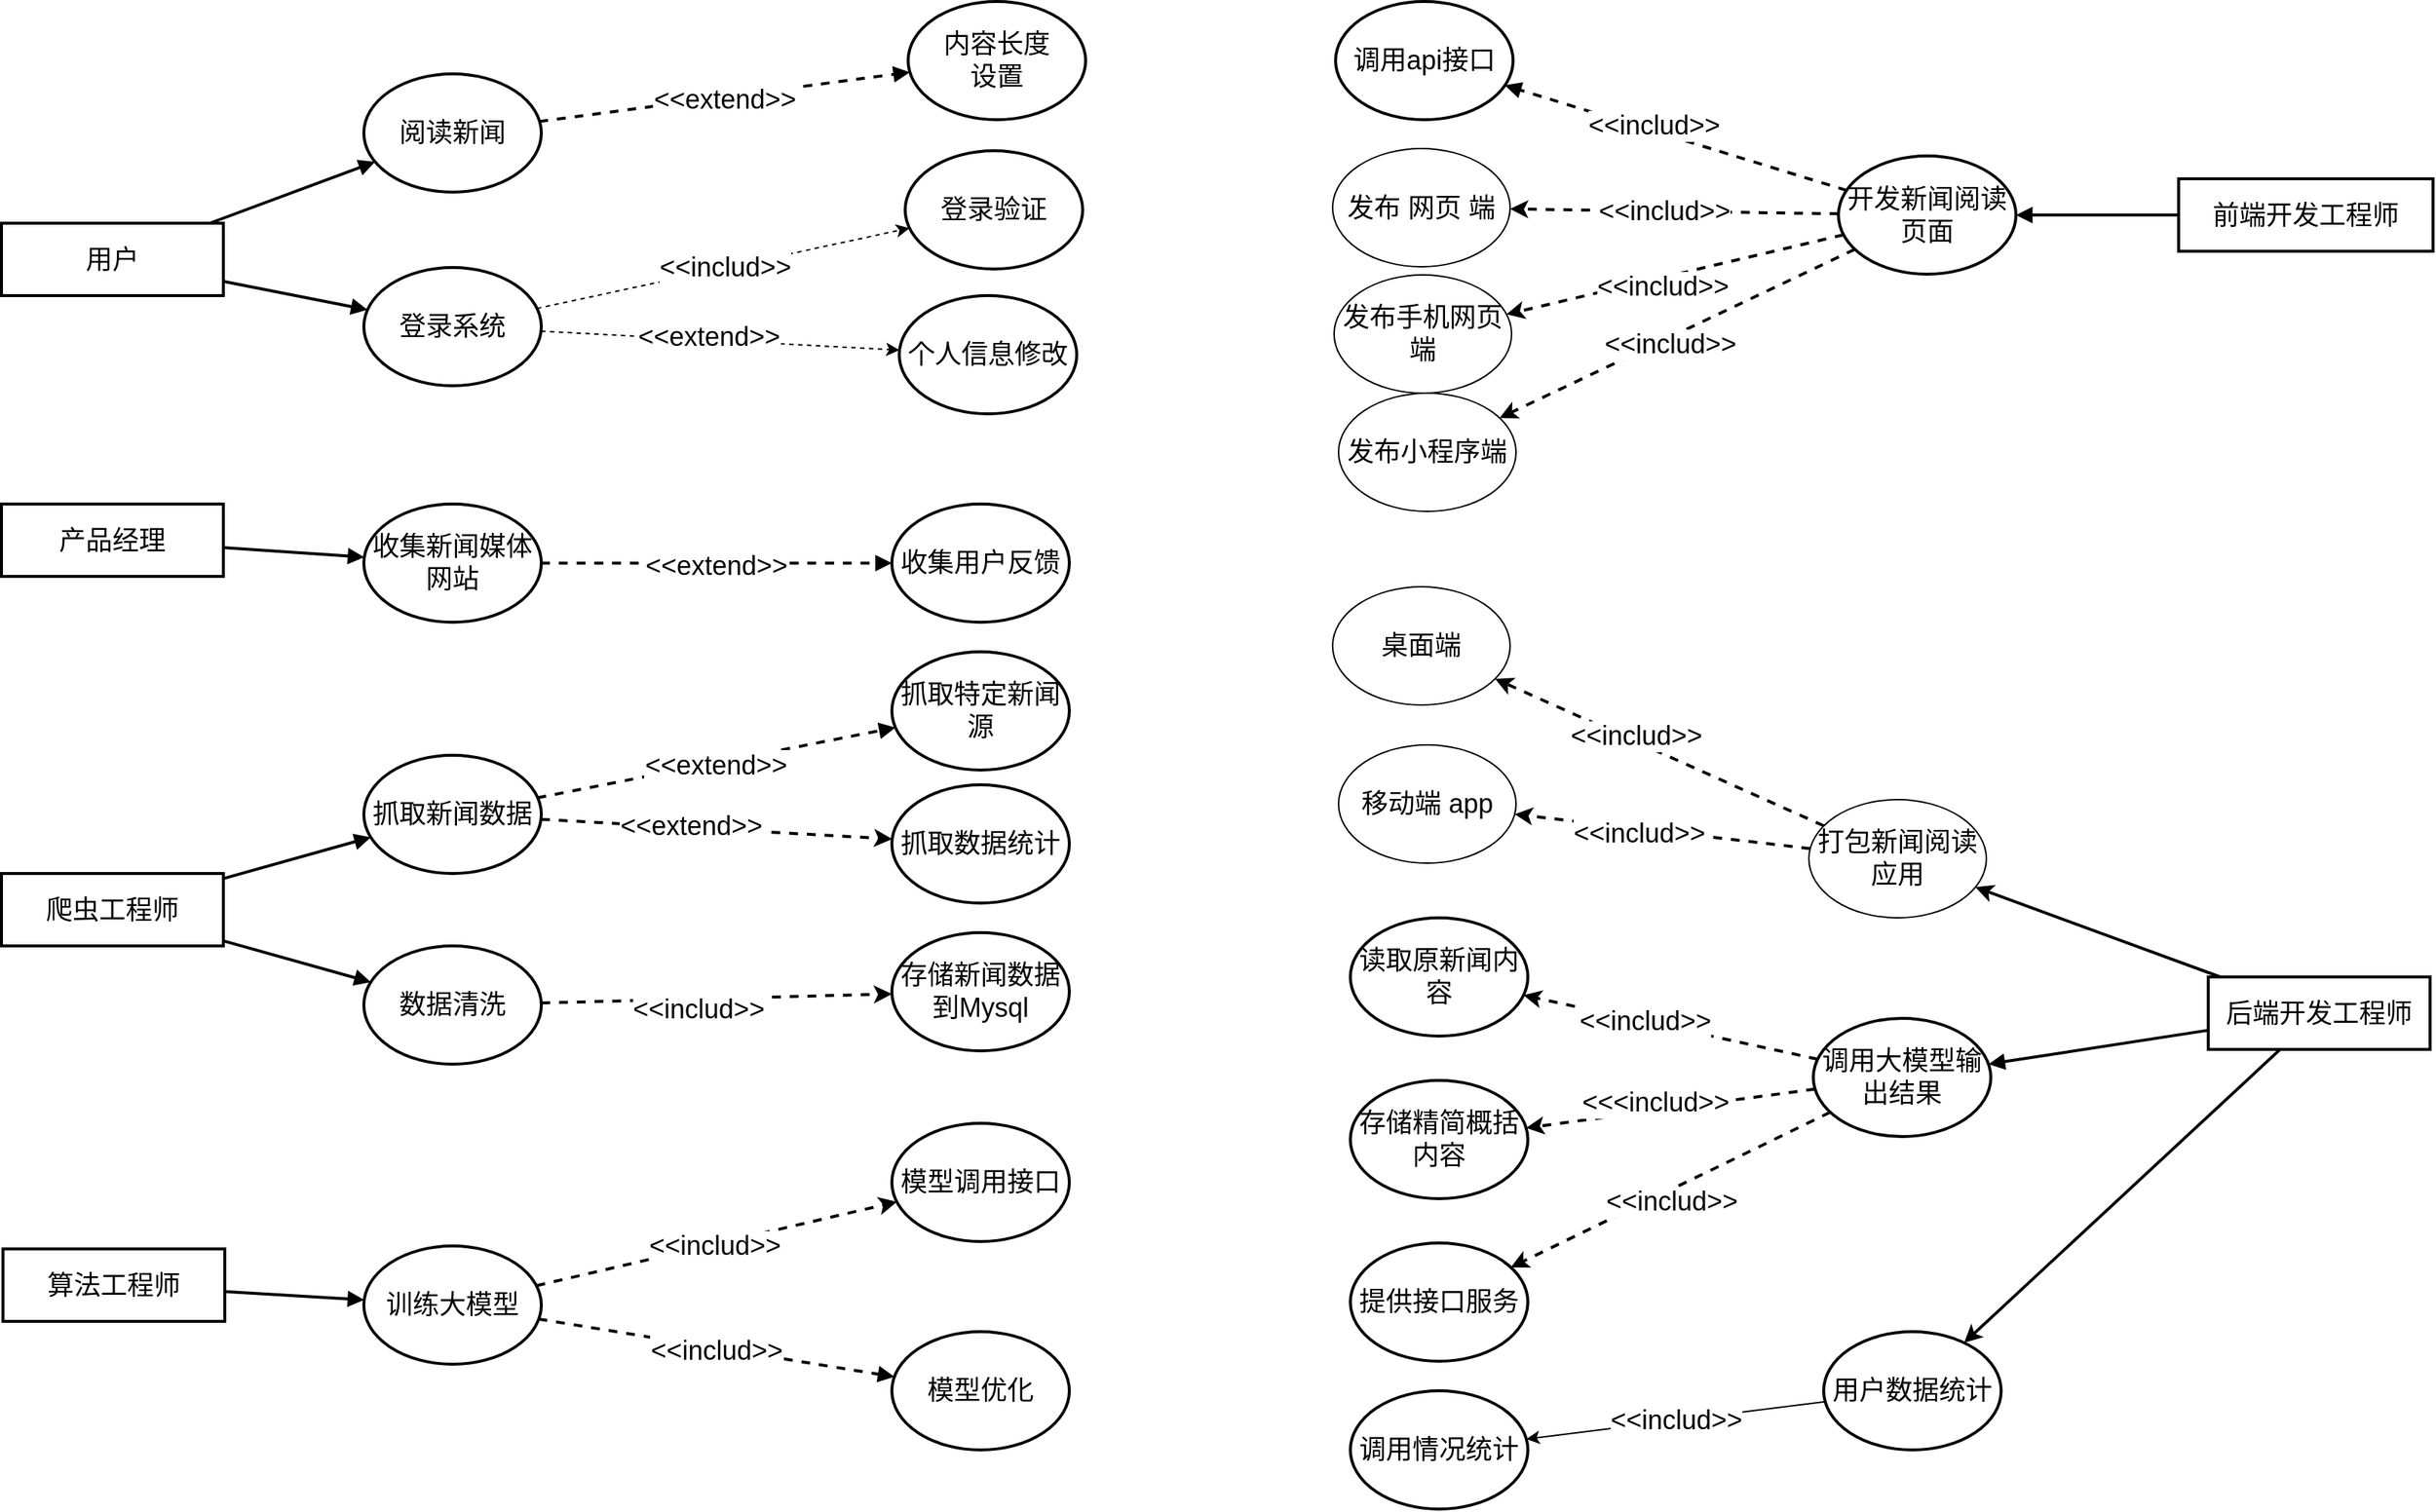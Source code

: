 <mxfile version="24.8.0">
  <diagram name="第 1 页" id="rhqk0mAVOFnoOc7n8g6Q">
    <mxGraphModel dx="1971" dy="1671" grid="1" gridSize="10" guides="1" tooltips="1" connect="1" arrows="1" fold="1" page="1" pageScale="1" pageWidth="827" pageHeight="1169" math="0" shadow="0">
      <root>
        <mxCell id="0" />
        <mxCell id="1" parent="0" />
        <mxCell id="8fC7M1Cp9CSbAhAaaUhM-53" value="用户" style="whiteSpace=wrap;strokeWidth=2;fontSize=18;" vertex="1" parent="1">
          <mxGeometry x="118" y="470" width="150" height="49" as="geometry" />
        </mxCell>
        <mxCell id="8fC7M1Cp9CSbAhAaaUhM-54" value="阅读新闻" style="rounded=1;arcSize=40;strokeWidth=2;fontSize=18;strokeColor=default;perimeterSpacing=0;shape=ellipse;perimeter=ellipsePerimeter;whiteSpace=wrap;html=1;" vertex="1" parent="1">
          <mxGeometry x="363" y="369" width="120" height="80" as="geometry" />
        </mxCell>
        <mxCell id="8fC7M1Cp9CSbAhAaaUhM-106" style="rounded=0;orthogonalLoop=1;jettySize=auto;html=1;entryDx=0;entryDy=0;dashed=1;fontSize=18;" edge="1" parent="1" source="8fC7M1Cp9CSbAhAaaUhM-55" target="8fC7M1Cp9CSbAhAaaUhM-104">
          <mxGeometry relative="1" as="geometry" />
        </mxCell>
        <mxCell id="8fC7M1Cp9CSbAhAaaUhM-108" value="&amp;lt;&amp;lt;includ&amp;gt;&amp;gt;" style="edgeLabel;html=1;align=center;verticalAlign=middle;resizable=0;points=[];fontSize=18;" vertex="1" connectable="0" parent="8fC7M1Cp9CSbAhAaaUhM-106">
          <mxGeometry x="0.0" y="1" relative="1" as="geometry">
            <mxPoint x="1" as="offset" />
          </mxGeometry>
        </mxCell>
        <mxCell id="8fC7M1Cp9CSbAhAaaUhM-55" value="登录系统" style="rounded=1;arcSize=40;strokeWidth=2;fontSize=18;shape=ellipse;perimeter=ellipsePerimeter;whiteSpace=wrap;html=1;" vertex="1" parent="1">
          <mxGeometry x="363" y="500" width="120" height="80" as="geometry" />
        </mxCell>
        <mxCell id="8fC7M1Cp9CSbAhAaaUhM-56" value="产品经理" style="whiteSpace=wrap;strokeWidth=2;fontSize=18;" vertex="1" parent="1">
          <mxGeometry x="118" y="660" width="150" height="49" as="geometry" />
        </mxCell>
        <mxCell id="8fC7M1Cp9CSbAhAaaUhM-57" value="收集新闻媒体网站" style="rounded=1;arcSize=40;strokeWidth=2;fontSize=18;shape=ellipse;perimeter=ellipsePerimeter;whiteSpace=wrap;html=1;" vertex="1" parent="1">
          <mxGeometry x="363" y="660" width="120" height="80" as="geometry" />
        </mxCell>
        <mxCell id="8fC7M1Cp9CSbAhAaaUhM-58" value="爬虫工程师" style="whiteSpace=wrap;strokeWidth=2;fontSize=18;" vertex="1" parent="1">
          <mxGeometry x="118" y="910" width="150" height="49" as="geometry" />
        </mxCell>
        <mxCell id="8fC7M1Cp9CSbAhAaaUhM-140" style="rounded=0;orthogonalLoop=1;jettySize=auto;html=1;entryDx=0;entryDy=0;dashed=1;strokeWidth=2;fontSize=18;" edge="1" parent="1" source="8fC7M1Cp9CSbAhAaaUhM-59" target="8fC7M1Cp9CSbAhAaaUhM-139">
          <mxGeometry relative="1" as="geometry" />
        </mxCell>
        <mxCell id="8fC7M1Cp9CSbAhAaaUhM-141" value="&amp;lt;&amp;lt;extend&amp;gt;&amp;gt;" style="edgeLabel;html=1;align=center;verticalAlign=middle;resizable=0;points=[];fontSize=18;" vertex="1" connectable="0" parent="8fC7M1Cp9CSbAhAaaUhM-140">
          <mxGeometry x="-0.142" y="1" relative="1" as="geometry">
            <mxPoint x="-1" as="offset" />
          </mxGeometry>
        </mxCell>
        <mxCell id="8fC7M1Cp9CSbAhAaaUhM-59" value="抓取新闻数据" style="rounded=1;arcSize=40;strokeWidth=2;fontSize=18;shape=ellipse;perimeter=ellipsePerimeter;whiteSpace=wrap;html=1;" vertex="1" parent="1">
          <mxGeometry x="363" y="830" width="120" height="80" as="geometry" />
        </mxCell>
        <mxCell id="8fC7M1Cp9CSbAhAaaUhM-127" style="rounded=0;orthogonalLoop=1;jettySize=auto;html=1;entryDx=0;entryDy=0;strokeWidth=2;dashed=1;fontSize=18;" edge="1" parent="1" source="8fC7M1Cp9CSbAhAaaUhM-60" target="8fC7M1Cp9CSbAhAaaUhM-126">
          <mxGeometry relative="1" as="geometry" />
        </mxCell>
        <mxCell id="8fC7M1Cp9CSbAhAaaUhM-128" value="&amp;lt;&amp;lt;includ&amp;gt;&amp;gt;" style="edgeLabel;html=1;align=center;verticalAlign=middle;resizable=0;points=[];fontSize=18;" vertex="1" connectable="0" parent="8fC7M1Cp9CSbAhAaaUhM-127">
          <mxGeometry x="-0.103" y="-7" relative="1" as="geometry">
            <mxPoint x="-1" as="offset" />
          </mxGeometry>
        </mxCell>
        <mxCell id="8fC7M1Cp9CSbAhAaaUhM-60" value="数据清洗" style="rounded=1;arcSize=40;strokeWidth=2;fontSize=18;shape=ellipse;perimeter=ellipsePerimeter;whiteSpace=wrap;html=1;" vertex="1" parent="1">
          <mxGeometry x="363" y="959" width="120" height="80" as="geometry" />
        </mxCell>
        <mxCell id="8fC7M1Cp9CSbAhAaaUhM-138" style="rounded=0;orthogonalLoop=1;jettySize=auto;html=1;entryDx=0;entryDy=0;strokeWidth=2;fontSize=18;" edge="1" parent="1" source="8fC7M1Cp9CSbAhAaaUhM-61" target="8fC7M1Cp9CSbAhAaaUhM-137">
          <mxGeometry relative="1" as="geometry" />
        </mxCell>
        <mxCell id="8fC7M1Cp9CSbAhAaaUhM-157" style="rounded=0;orthogonalLoop=1;jettySize=auto;html=1;entryDx=0;entryDy=0;strokeWidth=2;fontSize=18;" edge="1" parent="1" source="8fC7M1Cp9CSbAhAaaUhM-61" target="8fC7M1Cp9CSbAhAaaUhM-146">
          <mxGeometry relative="1" as="geometry" />
        </mxCell>
        <mxCell id="8fC7M1Cp9CSbAhAaaUhM-61" value="后端开发工程师" style="whiteSpace=wrap;strokeWidth=2;fontSize=18;" vertex="1" parent="1">
          <mxGeometry x="1610" y="980" width="150" height="49" as="geometry" />
        </mxCell>
        <mxCell id="8fC7M1Cp9CSbAhAaaUhM-62" value="读取原新闻内容" style="rounded=1;arcSize=40;strokeWidth=2;fontSize=18;shape=ellipse;perimeter=ellipsePerimeter;whiteSpace=wrap;html=1;" vertex="1" parent="1">
          <mxGeometry x="1030" y="940" width="120" height="80" as="geometry" />
        </mxCell>
        <mxCell id="8fC7M1Cp9CSbAhAaaUhM-132" style="rounded=0;orthogonalLoop=1;jettySize=auto;html=1;entryDx=0;entryDy=0;dashed=1;strokeWidth=2;fontSize=18;" edge="1" parent="1" source="8fC7M1Cp9CSbAhAaaUhM-63" target="8fC7M1Cp9CSbAhAaaUhM-64">
          <mxGeometry relative="1" as="geometry" />
        </mxCell>
        <mxCell id="8fC7M1Cp9CSbAhAaaUhM-171" value="&amp;lt;&amp;lt;&amp;lt;includ&amp;gt;&amp;gt;" style="edgeLabel;html=1;align=center;verticalAlign=middle;resizable=0;points=[];fontSize=18;" vertex="1" connectable="0" parent="8fC7M1Cp9CSbAhAaaUhM-132">
          <mxGeometry x="0.106" y="-6" relative="1" as="geometry">
            <mxPoint as="offset" />
          </mxGeometry>
        </mxCell>
        <mxCell id="8fC7M1Cp9CSbAhAaaUhM-133" style="rounded=0;orthogonalLoop=1;jettySize=auto;html=1;entryDx=0;entryDy=0;dashed=1;strokeWidth=2;fontSize=18;" edge="1" parent="1" source="8fC7M1Cp9CSbAhAaaUhM-63" target="8fC7M1Cp9CSbAhAaaUhM-62">
          <mxGeometry relative="1" as="geometry" />
        </mxCell>
        <mxCell id="8fC7M1Cp9CSbAhAaaUhM-172" value="&amp;lt;&amp;lt;includ&amp;gt;&amp;gt;" style="edgeLabel;html=1;align=center;verticalAlign=middle;resizable=0;points=[];fontSize=18;" vertex="1" connectable="0" parent="8fC7M1Cp9CSbAhAaaUhM-133">
          <mxGeometry x="0.168" relative="1" as="geometry">
            <mxPoint x="-1" y="-1" as="offset" />
          </mxGeometry>
        </mxCell>
        <mxCell id="8fC7M1Cp9CSbAhAaaUhM-136" style="rounded=0;orthogonalLoop=1;jettySize=auto;html=1;exitDx=0;exitDy=0;entryDx=0;entryDy=0;dashed=1;strokeWidth=2;fontSize=18;" edge="1" parent="1" source="8fC7M1Cp9CSbAhAaaUhM-63" target="8fC7M1Cp9CSbAhAaaUhM-135">
          <mxGeometry relative="1" as="geometry" />
        </mxCell>
        <mxCell id="8fC7M1Cp9CSbAhAaaUhM-170" value="&amp;lt;&amp;lt;includ&amp;gt;&amp;gt;" style="edgeLabel;html=1;align=center;verticalAlign=middle;resizable=0;points=[];fontSize=18;" vertex="1" connectable="0" parent="8fC7M1Cp9CSbAhAaaUhM-136">
          <mxGeometry x="0.03" y="7" relative="1" as="geometry">
            <mxPoint as="offset" />
          </mxGeometry>
        </mxCell>
        <mxCell id="8fC7M1Cp9CSbAhAaaUhM-63" value="调用大模型输出结果" style="rounded=1;arcSize=40;strokeWidth=2;fontSize=18;shape=ellipse;perimeter=ellipsePerimeter;whiteSpace=wrap;html=1;" vertex="1" parent="1">
          <mxGeometry x="1343" y="1008" width="120" height="80" as="geometry" />
        </mxCell>
        <mxCell id="8fC7M1Cp9CSbAhAaaUhM-64" value="存储精简概括内容" style="rounded=1;arcSize=40;strokeWidth=2;fontSize=18;shape=ellipse;perimeter=ellipsePerimeter;whiteSpace=wrap;html=1;" vertex="1" parent="1">
          <mxGeometry x="1030" y="1050" width="120" height="80" as="geometry" />
        </mxCell>
        <mxCell id="8fC7M1Cp9CSbAhAaaUhM-66" value="算法工程师" style="whiteSpace=wrap;strokeWidth=2;fontSize=18;" vertex="1" parent="1">
          <mxGeometry x="119" y="1164" width="150" height="49" as="geometry" />
        </mxCell>
        <mxCell id="8fC7M1Cp9CSbAhAaaUhM-113" style="rounded=0;orthogonalLoop=1;jettySize=auto;html=1;entryDx=0;entryDy=0;dashed=1;strokeWidth=2;fontSize=18;" edge="1" parent="1" source="8fC7M1Cp9CSbAhAaaUhM-67" target="8fC7M1Cp9CSbAhAaaUhM-111">
          <mxGeometry relative="1" as="geometry" />
        </mxCell>
        <mxCell id="8fC7M1Cp9CSbAhAaaUhM-124" value="&amp;lt;" style="edgeLabel;html=1;align=center;verticalAlign=middle;resizable=0;points=[];fontSize=18;" vertex="1" connectable="0" parent="8fC7M1Cp9CSbAhAaaUhM-113">
          <mxGeometry x="0.071" y="2" relative="1" as="geometry">
            <mxPoint as="offset" />
          </mxGeometry>
        </mxCell>
        <mxCell id="8fC7M1Cp9CSbAhAaaUhM-125" value="&amp;lt;&amp;lt;includ&amp;gt;&amp;gt;" style="edgeLabel;html=1;align=center;verticalAlign=middle;resizable=0;points=[];fontSize=18;" vertex="1" connectable="0" parent="8fC7M1Cp9CSbAhAaaUhM-113">
          <mxGeometry x="-0.021" y="-1" relative="1" as="geometry">
            <mxPoint x="1" as="offset" />
          </mxGeometry>
        </mxCell>
        <mxCell id="8fC7M1Cp9CSbAhAaaUhM-67" value="训练大模型" style="rounded=1;arcSize=40;strokeWidth=2;fontSize=18;shape=ellipse;perimeter=ellipsePerimeter;whiteSpace=wrap;html=1;" vertex="1" parent="1">
          <mxGeometry x="363" y="1162" width="120" height="80" as="geometry" />
        </mxCell>
        <mxCell id="8fC7M1Cp9CSbAhAaaUhM-68" value="前端开发工程师" style="whiteSpace=wrap;strokeWidth=2;fontSize=18;" vertex="1" parent="1">
          <mxGeometry x="1590" y="440" width="172" height="49" as="geometry" />
        </mxCell>
        <mxCell id="8fC7M1Cp9CSbAhAaaUhM-153" style="rounded=0;orthogonalLoop=1;jettySize=auto;html=1;entryDx=0;entryDy=0;dashed=1;strokeWidth=2;fontSize=18;" edge="1" parent="1" source="8fC7M1Cp9CSbAhAaaUhM-70" target="8fC7M1Cp9CSbAhAaaUhM-142">
          <mxGeometry relative="1" as="geometry" />
        </mxCell>
        <mxCell id="8fC7M1Cp9CSbAhAaaUhM-163" value="&amp;lt;&amp;lt;includ&amp;gt;&amp;gt;" style="edgeLabel;html=1;align=center;verticalAlign=middle;resizable=0;points=[];fontSize=18;" vertex="1" connectable="0" parent="8fC7M1Cp9CSbAhAaaUhM-153">
          <mxGeometry x="0.27" y="1" relative="1" as="geometry">
            <mxPoint x="23" y="-1" as="offset" />
          </mxGeometry>
        </mxCell>
        <mxCell id="8fC7M1Cp9CSbAhAaaUhM-160" style="rounded=0;orthogonalLoop=1;jettySize=auto;html=1;dashed=1;strokeWidth=2;fontSize=18;" edge="1" parent="1" source="8fC7M1Cp9CSbAhAaaUhM-70" target="8fC7M1Cp9CSbAhAaaUhM-143">
          <mxGeometry relative="1" as="geometry" />
        </mxCell>
        <mxCell id="8fC7M1Cp9CSbAhAaaUhM-164" value="&amp;lt;&amp;lt;includ&amp;gt;&amp;gt;" style="edgeLabel;html=1;align=center;verticalAlign=middle;resizable=0;points=[];fontSize=18;" vertex="1" connectable="0" parent="8fC7M1Cp9CSbAhAaaUhM-160">
          <mxGeometry x="0.246" y="1" relative="1" as="geometry">
            <mxPoint x="19" as="offset" />
          </mxGeometry>
        </mxCell>
        <mxCell id="8fC7M1Cp9CSbAhAaaUhM-70" value="开发新闻阅读页面" style="rounded=1;arcSize=40;strokeWidth=2;fontSize=18;shape=ellipse;perimeter=ellipsePerimeter;whiteSpace=wrap;html=1;" vertex="1" parent="1">
          <mxGeometry x="1360" y="424.5" width="120" height="80" as="geometry" />
        </mxCell>
        <mxCell id="8fC7M1Cp9CSbAhAaaUhM-71" value="收集用户反馈" style="rounded=1;arcSize=40;strokeWidth=2;fontSize=18;shape=ellipse;perimeter=ellipsePerimeter;whiteSpace=wrap;html=1;" vertex="1" parent="1">
          <mxGeometry x="720" y="660" width="120" height="80" as="geometry" />
        </mxCell>
        <mxCell id="8fC7M1Cp9CSbAhAaaUhM-72" value="抓取特定新闻源" style="rounded=1;arcSize=40;strokeWidth=2;fontSize=18;shape=ellipse;perimeter=ellipsePerimeter;whiteSpace=wrap;html=1;" vertex="1" parent="1">
          <mxGeometry x="720" y="760" width="120" height="80" as="geometry" />
        </mxCell>
        <mxCell id="8fC7M1Cp9CSbAhAaaUhM-73" value="模型优化" style="rounded=1;arcSize=40;strokeWidth=2;fontSize=18;shape=ellipse;perimeter=ellipsePerimeter;whiteSpace=wrap;html=1;" vertex="1" parent="1">
          <mxGeometry x="720" y="1220" width="120" height="80" as="geometry" />
        </mxCell>
        <mxCell id="8fC7M1Cp9CSbAhAaaUhM-74" value="内容长度&#xa;设置" style="rounded=1;arcSize=40;strokeWidth=2;fontSize=18;shape=ellipse;perimeter=ellipsePerimeter;whiteSpace=wrap;html=1;" vertex="1" parent="1">
          <mxGeometry x="731" y="320" width="120" height="80" as="geometry" />
        </mxCell>
        <mxCell id="8fC7M1Cp9CSbAhAaaUhM-75" value="" style="curved=1;startArrow=none;endArrow=block;rounded=0;strokeWidth=2;fontSize=18;" edge="1" parent="1" source="8fC7M1Cp9CSbAhAaaUhM-53" target="8fC7M1Cp9CSbAhAaaUhM-54">
          <mxGeometry relative="1" as="geometry" />
        </mxCell>
        <mxCell id="8fC7M1Cp9CSbAhAaaUhM-76" value="" style="curved=1;startArrow=none;endArrow=block;rounded=0;strokeWidth=2;fontSize=18;" edge="1" parent="1" source="8fC7M1Cp9CSbAhAaaUhM-53" target="8fC7M1Cp9CSbAhAaaUhM-55">
          <mxGeometry relative="1" as="geometry" />
        </mxCell>
        <mxCell id="8fC7M1Cp9CSbAhAaaUhM-77" value="" style="curved=1;startArrow=none;endArrow=block;rounded=0;strokeWidth=2;fontSize=18;" edge="1" parent="1" source="8fC7M1Cp9CSbAhAaaUhM-56" target="8fC7M1Cp9CSbAhAaaUhM-57">
          <mxGeometry relative="1" as="geometry" />
        </mxCell>
        <mxCell id="8fC7M1Cp9CSbAhAaaUhM-78" value="" style="curved=1;startArrow=none;endArrow=block;rounded=0;strokeWidth=2;fontSize=18;" edge="1" parent="1" source="8fC7M1Cp9CSbAhAaaUhM-58" target="8fC7M1Cp9CSbAhAaaUhM-59">
          <mxGeometry relative="1" as="geometry" />
        </mxCell>
        <mxCell id="8fC7M1Cp9CSbAhAaaUhM-79" value="" style="curved=1;startArrow=none;endArrow=block;rounded=0;fontSize=18;strokeWidth=2;entryDx=0;entryDy=0;entryPerimeter=0;" edge="1" parent="1" source="8fC7M1Cp9CSbAhAaaUhM-58" target="8fC7M1Cp9CSbAhAaaUhM-60">
          <mxGeometry relative="1" as="geometry" />
        </mxCell>
        <mxCell id="8fC7M1Cp9CSbAhAaaUhM-81" value="" style="curved=1;startArrow=none;endArrow=block;rounded=0;strokeWidth=2;fontSize=18;" edge="1" parent="1" source="8fC7M1Cp9CSbAhAaaUhM-61" target="8fC7M1Cp9CSbAhAaaUhM-63">
          <mxGeometry relative="1" as="geometry" />
        </mxCell>
        <mxCell id="8fC7M1Cp9CSbAhAaaUhM-84" value="" style="curved=1;startArrow=none;endArrow=block;rounded=0;strokeWidth=2;fontSize=18;" edge="1" parent="1" source="8fC7M1Cp9CSbAhAaaUhM-66" target="8fC7M1Cp9CSbAhAaaUhM-67">
          <mxGeometry relative="1" as="geometry" />
        </mxCell>
        <mxCell id="8fC7M1Cp9CSbAhAaaUhM-86" value="" style="curved=1;startArrow=none;endArrow=block;rounded=0;strokeWidth=2;fontSize=18;" edge="1" parent="1" source="8fC7M1Cp9CSbAhAaaUhM-68" target="8fC7M1Cp9CSbAhAaaUhM-70">
          <mxGeometry relative="1" as="geometry" />
        </mxCell>
        <mxCell id="8fC7M1Cp9CSbAhAaaUhM-87" value="&lt;&lt;extend&gt;&gt;" style="curved=1;startArrow=none;endArrow=block;rounded=0;dashed=1;strokeWidth=2;fontSize=18;" edge="1" parent="1" source="8fC7M1Cp9CSbAhAaaUhM-57" target="8fC7M1Cp9CSbAhAaaUhM-71">
          <mxGeometry relative="1" as="geometry" />
        </mxCell>
        <mxCell id="8fC7M1Cp9CSbAhAaaUhM-88" value="&lt;&lt;extend&gt;&gt;" style="curved=1;startArrow=none;endArrow=block;rounded=0;dashed=1;strokeWidth=2;fontSize=18;" edge="1" parent="1" source="8fC7M1Cp9CSbAhAaaUhM-59" target="8fC7M1Cp9CSbAhAaaUhM-72">
          <mxGeometry relative="1" as="geometry" />
        </mxCell>
        <mxCell id="8fC7M1Cp9CSbAhAaaUhM-89" value="&lt;&lt;includ&gt;&gt;" style="curved=1;startArrow=none;endArrow=block;rounded=0;dashed=1;strokeWidth=2;fontSize=18;" edge="1" parent="1" source="8fC7M1Cp9CSbAhAaaUhM-67" target="8fC7M1Cp9CSbAhAaaUhM-73">
          <mxGeometry relative="1" as="geometry" />
        </mxCell>
        <mxCell id="8fC7M1Cp9CSbAhAaaUhM-90" value="&lt;&lt;extend&gt;&gt;" style="curved=1;startArrow=none;endArrow=block;rounded=0;dashed=1;strokeWidth=2;fontSize=18;" edge="1" parent="1" source="8fC7M1Cp9CSbAhAaaUhM-54" target="8fC7M1Cp9CSbAhAaaUhM-74">
          <mxGeometry relative="1" as="geometry" />
        </mxCell>
        <mxCell id="8fC7M1Cp9CSbAhAaaUhM-97" value="调用api接口" style="rounded=1;arcSize=40;strokeWidth=2;fontSize=18;shape=ellipse;perimeter=ellipsePerimeter;whiteSpace=wrap;html=1;" vertex="1" parent="1">
          <mxGeometry x="1020" y="320" width="120" height="80" as="geometry" />
        </mxCell>
        <mxCell id="8fC7M1Cp9CSbAhAaaUhM-102" value="" style="curved=1;startArrow=none;endArrow=block;rounded=0;strokeWidth=2;fontSize=18;dashed=1;exitDx=0;exitDy=0;entryDx=0;entryDy=0;" edge="1" parent="1" source="8fC7M1Cp9CSbAhAaaUhM-70" target="8fC7M1Cp9CSbAhAaaUhM-97">
          <mxGeometry relative="1" as="geometry">
            <mxPoint x="1221" y="830" as="sourcePoint" />
            <mxPoint x="1150" y="834.5" as="targetPoint" />
          </mxGeometry>
        </mxCell>
        <mxCell id="8fC7M1Cp9CSbAhAaaUhM-116" value="&amp;lt;&amp;lt;includ&amp;gt;&amp;gt;" style="edgeLabel;html=1;align=center;verticalAlign=middle;resizable=0;points=[];fontSize=18;" vertex="1" connectable="0" parent="8fC7M1Cp9CSbAhAaaUhM-102">
          <mxGeometry x="0.132" y="-3" relative="1" as="geometry">
            <mxPoint x="-1" y="-1" as="offset" />
          </mxGeometry>
        </mxCell>
        <mxCell id="8fC7M1Cp9CSbAhAaaUhM-104" value="登录验证" style="rounded=1;arcSize=40;strokeWidth=2;fontSize=18;shape=ellipse;perimeter=ellipsePerimeter;whiteSpace=wrap;html=1;" vertex="1" parent="1">
          <mxGeometry x="729" y="421" width="120" height="80" as="geometry" />
        </mxCell>
        <mxCell id="8fC7M1Cp9CSbAhAaaUhM-105" value="个人信息修改" style="rounded=1;arcSize=40;strokeWidth=2;fontSize=18;shape=ellipse;perimeter=ellipsePerimeter;whiteSpace=wrap;html=1;" vertex="1" parent="1">
          <mxGeometry x="725" y="519" width="120" height="80" as="geometry" />
        </mxCell>
        <mxCell id="8fC7M1Cp9CSbAhAaaUhM-107" style="rounded=0;orthogonalLoop=1;jettySize=auto;html=1;entryDx=0;entryDy=0;dashed=1;fontSize=18;exitDx=0;exitDy=0;" edge="1" parent="1" source="8fC7M1Cp9CSbAhAaaUhM-55" target="8fC7M1Cp9CSbAhAaaUhM-105">
          <mxGeometry relative="1" as="geometry">
            <mxPoint x="590" y="522" as="sourcePoint" />
            <mxPoint x="810" y="468" as="targetPoint" />
          </mxGeometry>
        </mxCell>
        <mxCell id="8fC7M1Cp9CSbAhAaaUhM-109" value="&amp;lt;&amp;lt;extend&amp;gt;&amp;gt;" style="edgeLabel;html=1;align=center;verticalAlign=middle;resizable=0;points=[];fontSize=18;" vertex="1" connectable="0" parent="8fC7M1Cp9CSbAhAaaUhM-107">
          <mxGeometry x="-0.067" y="2" relative="1" as="geometry">
            <mxPoint as="offset" />
          </mxGeometry>
        </mxCell>
        <mxCell id="8fC7M1Cp9CSbAhAaaUhM-111" value="模型调用接口" style="rounded=1;arcSize=40;strokeWidth=2;fontSize=18;shape=ellipse;perimeter=ellipsePerimeter;whiteSpace=wrap;html=1;" vertex="1" parent="1">
          <mxGeometry x="720" y="1079" width="120" height="80" as="geometry" />
        </mxCell>
        <mxCell id="8fC7M1Cp9CSbAhAaaUhM-126" value="存储新闻数据到Mysql" style="rounded=1;arcSize=40;strokeWidth=2;fontSize=18;shape=ellipse;perimeter=ellipsePerimeter;whiteSpace=wrap;html=1;" vertex="1" parent="1">
          <mxGeometry x="720" y="950" width="120" height="80" as="geometry" />
        </mxCell>
        <mxCell id="8fC7M1Cp9CSbAhAaaUhM-135" value="提供接口服务" style="rounded=1;arcSize=40;strokeWidth=2;fontSize=18;shape=ellipse;perimeter=ellipsePerimeter;whiteSpace=wrap;html=1;" vertex="1" parent="1">
          <mxGeometry x="1030" y="1160" width="120" height="80" as="geometry" />
        </mxCell>
        <mxCell id="8fC7M1Cp9CSbAhAaaUhM-169" value="&amp;lt;&amp;lt;includ&amp;gt;&amp;gt;" style="rounded=0;orthogonalLoop=1;jettySize=auto;html=1;entryDx=0;entryDy=0;fontSize=18;" edge="1" parent="1" source="8fC7M1Cp9CSbAhAaaUhM-137" target="8fC7M1Cp9CSbAhAaaUhM-168">
          <mxGeometry relative="1" as="geometry" />
        </mxCell>
        <mxCell id="8fC7M1Cp9CSbAhAaaUhM-137" value="用户数据统计" style="rounded=1;arcSize=40;strokeWidth=2;fontSize=18;shape=ellipse;perimeter=ellipsePerimeter;whiteSpace=wrap;html=1;" vertex="1" parent="1">
          <mxGeometry x="1350" y="1220" width="120" height="80" as="geometry" />
        </mxCell>
        <mxCell id="8fC7M1Cp9CSbAhAaaUhM-139" value="抓取数据统计" style="rounded=1;arcSize=40;strokeWidth=2;fontSize=18;shape=ellipse;perimeter=ellipsePerimeter;whiteSpace=wrap;html=1;" vertex="1" parent="1">
          <mxGeometry x="720" y="850" width="120" height="80" as="geometry" />
        </mxCell>
        <mxCell id="8fC7M1Cp9CSbAhAaaUhM-142" value="发布 网页 端" style="ellipse;whiteSpace=wrap;html=1;fontSize=18;" vertex="1" parent="1">
          <mxGeometry x="1018" y="419.5" width="120" height="80" as="geometry" />
        </mxCell>
        <mxCell id="8fC7M1Cp9CSbAhAaaUhM-143" value="发布手机网页端" style="ellipse;whiteSpace=wrap;html=1;fontSize=18;" vertex="1" parent="1">
          <mxGeometry x="1019" y="505" width="120" height="80" as="geometry" />
        </mxCell>
        <mxCell id="8fC7M1Cp9CSbAhAaaUhM-144" value="发布小程序端" style="ellipse;whiteSpace=wrap;html=1;fontSize=18;" vertex="1" parent="1">
          <mxGeometry x="1022" y="585" width="120" height="80" as="geometry" />
        </mxCell>
        <mxCell id="8fC7M1Cp9CSbAhAaaUhM-159" style="rounded=0;orthogonalLoop=1;jettySize=auto;html=1;entryDx=0;entryDy=0;dashed=1;strokeWidth=2;fontSize=18;" edge="1" parent="1" source="8fC7M1Cp9CSbAhAaaUhM-146" target="8fC7M1Cp9CSbAhAaaUhM-149">
          <mxGeometry relative="1" as="geometry" />
        </mxCell>
        <mxCell id="8fC7M1Cp9CSbAhAaaUhM-167" value="&amp;lt;&amp;lt;includ&amp;gt;&amp;gt;" style="edgeLabel;html=1;align=center;verticalAlign=middle;resizable=0;points=[];fontSize=18;" vertex="1" connectable="0" parent="8fC7M1Cp9CSbAhAaaUhM-159">
          <mxGeometry x="0.162" y="3" relative="1" as="geometry">
            <mxPoint as="offset" />
          </mxGeometry>
        </mxCell>
        <mxCell id="8fC7M1Cp9CSbAhAaaUhM-162" style="rounded=0;orthogonalLoop=1;jettySize=auto;html=1;entryDx=0;entryDy=0;dashed=1;strokeWidth=2;fontSize=18;" edge="1" parent="1" source="8fC7M1Cp9CSbAhAaaUhM-146" target="8fC7M1Cp9CSbAhAaaUhM-147">
          <mxGeometry relative="1" as="geometry" />
        </mxCell>
        <mxCell id="8fC7M1Cp9CSbAhAaaUhM-166" value="&amp;lt;&amp;lt;includ&amp;gt;&amp;gt;" style="edgeLabel;html=1;align=center;verticalAlign=middle;resizable=0;points=[];fontSize=18;" vertex="1" connectable="0" parent="8fC7M1Cp9CSbAhAaaUhM-162">
          <mxGeometry x="0.163" y="-3" relative="1" as="geometry">
            <mxPoint x="1" as="offset" />
          </mxGeometry>
        </mxCell>
        <mxCell id="8fC7M1Cp9CSbAhAaaUhM-146" value="打包新闻阅读应用" style="ellipse;whiteSpace=wrap;html=1;fontSize=18;" vertex="1" parent="1">
          <mxGeometry x="1340" y="860" width="120" height="80" as="geometry" />
        </mxCell>
        <mxCell id="8fC7M1Cp9CSbAhAaaUhM-147" value="桌面端" style="ellipse;whiteSpace=wrap;html=1;fontSize=18;" vertex="1" parent="1">
          <mxGeometry x="1018" y="716" width="120" height="80" as="geometry" />
        </mxCell>
        <mxCell id="8fC7M1Cp9CSbAhAaaUhM-149" value="移动端 app" style="ellipse;whiteSpace=wrap;html=1;fontSize=18;" vertex="1" parent="1">
          <mxGeometry x="1022" y="823" width="120" height="80" as="geometry" />
        </mxCell>
        <mxCell id="8fC7M1Cp9CSbAhAaaUhM-161" style="rounded=0;orthogonalLoop=1;jettySize=auto;html=1;entryDx=0;entryDy=0;entryPerimeter=0;dashed=1;strokeWidth=2;fontSize=18;" edge="1" parent="1" source="8fC7M1Cp9CSbAhAaaUhM-70" target="8fC7M1Cp9CSbAhAaaUhM-144">
          <mxGeometry relative="1" as="geometry" />
        </mxCell>
        <mxCell id="8fC7M1Cp9CSbAhAaaUhM-165" value="&amp;lt;&amp;lt;includ&amp;gt;&amp;gt;" style="edgeLabel;html=1;align=center;verticalAlign=middle;resizable=0;points=[];fontSize=18;" vertex="1" connectable="0" parent="8fC7M1Cp9CSbAhAaaUhM-161">
          <mxGeometry x="0.056" y="4" relative="1" as="geometry">
            <mxPoint as="offset" />
          </mxGeometry>
        </mxCell>
        <mxCell id="8fC7M1Cp9CSbAhAaaUhM-168" value="调用情况统计" style="rounded=1;arcSize=40;strokeWidth=2;fontSize=18;shape=ellipse;perimeter=ellipsePerimeter;whiteSpace=wrap;html=1;" vertex="1" parent="1">
          <mxGeometry x="1030" y="1260" width="120" height="80" as="geometry" />
        </mxCell>
      </root>
    </mxGraphModel>
  </diagram>
</mxfile>
